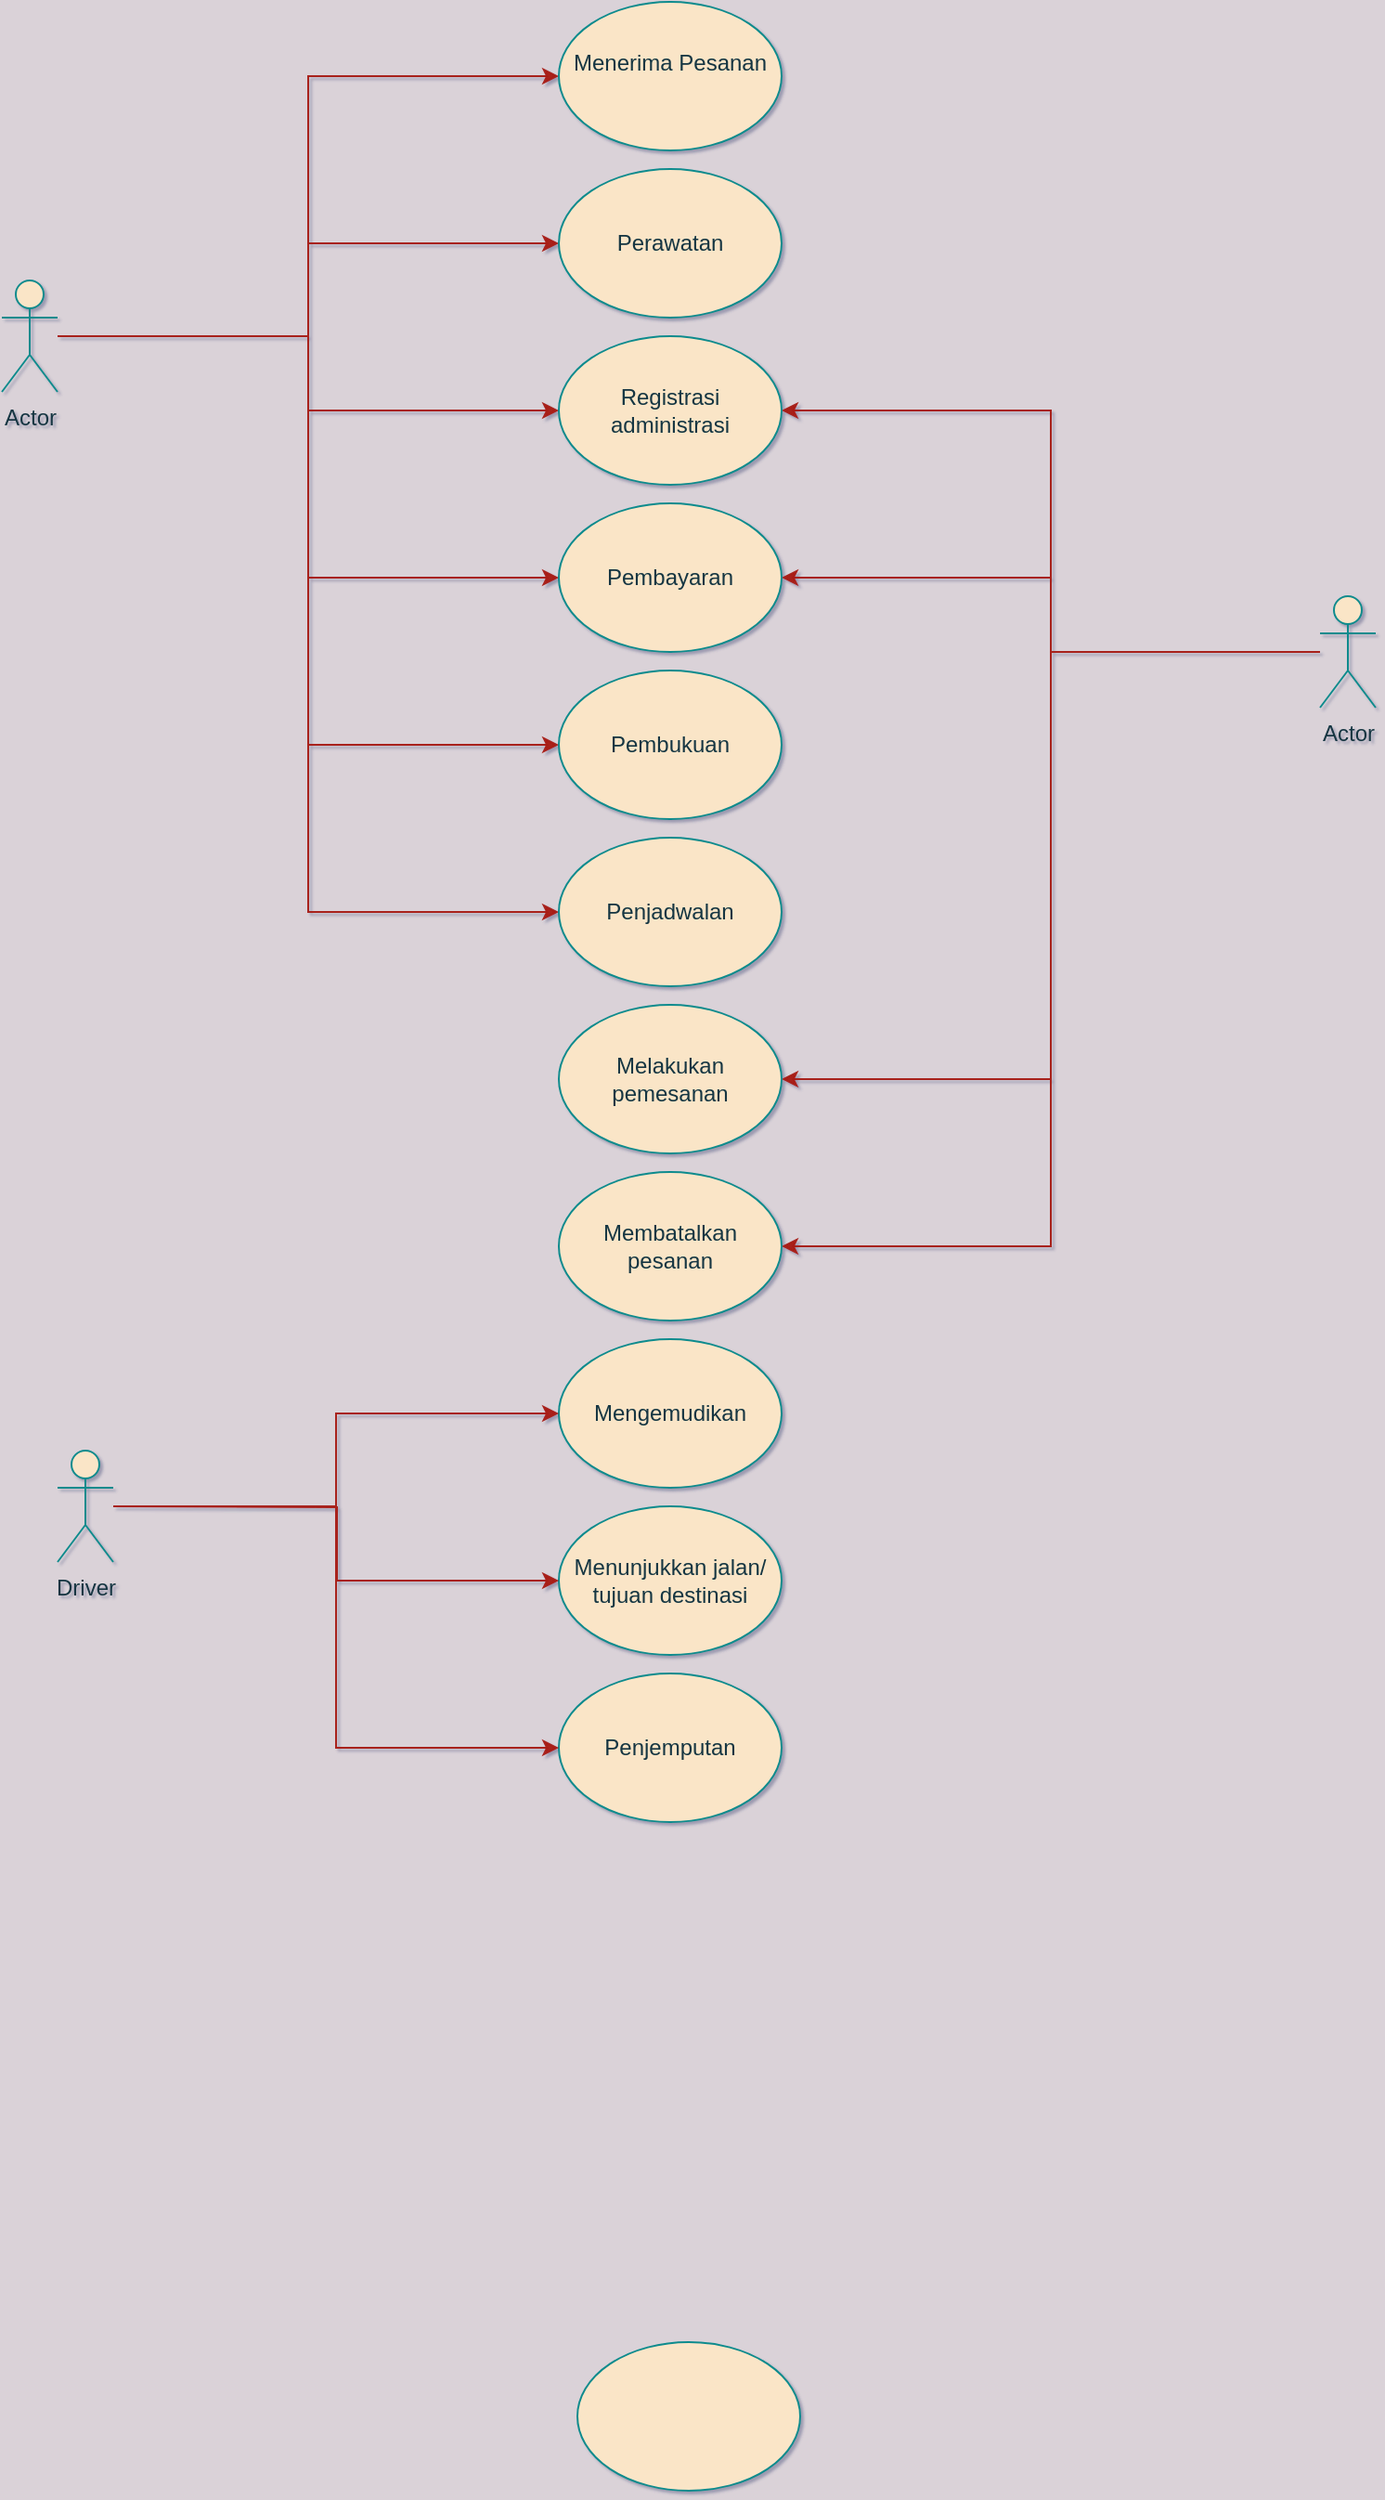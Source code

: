 <mxfile version="13.6.4" type="github">
  <diagram id="MFr_lGqoYieM62LE-nzS" name="Page-1">
    <mxGraphModel dx="868" dy="423" grid="1" gridSize="10" guides="1" tooltips="1" connect="1" arrows="1" fold="1" page="1" pageScale="1" pageWidth="850" pageHeight="1100" background="#DAD2D8" math="0" shadow="1">
      <root>
        <mxCell id="0" />
        <mxCell id="1" parent="0" />
        <mxCell id="A9R5nu_z_eYa3V--bHaD-24" style="edgeStyle=orthogonalEdgeStyle;rounded=0;orthogonalLoop=1;jettySize=auto;html=1;entryX=0;entryY=0.5;entryDx=0;entryDy=0;labelBackgroundColor=#DAD2D8;strokeColor=#A8201A;fontColor=#143642;" edge="1" parent="1" source="A9R5nu_z_eYa3V--bHaD-1" target="A9R5nu_z_eYa3V--bHaD-3">
          <mxGeometry relative="1" as="geometry" />
        </mxCell>
        <mxCell id="A9R5nu_z_eYa3V--bHaD-25" style="edgeStyle=orthogonalEdgeStyle;rounded=0;orthogonalLoop=1;jettySize=auto;html=1;entryX=0;entryY=0.5;entryDx=0;entryDy=0;labelBackgroundColor=#DAD2D8;strokeColor=#A8201A;fontColor=#143642;" edge="1" parent="1" source="A9R5nu_z_eYa3V--bHaD-1" target="A9R5nu_z_eYa3V--bHaD-4">
          <mxGeometry relative="1" as="geometry" />
        </mxCell>
        <mxCell id="A9R5nu_z_eYa3V--bHaD-26" style="edgeStyle=orthogonalEdgeStyle;rounded=0;orthogonalLoop=1;jettySize=auto;html=1;entryX=0;entryY=0.5;entryDx=0;entryDy=0;labelBackgroundColor=#DAD2D8;strokeColor=#A8201A;fontColor=#143642;" edge="1" parent="1" source="A9R5nu_z_eYa3V--bHaD-1" target="A9R5nu_z_eYa3V--bHaD-5">
          <mxGeometry relative="1" as="geometry" />
        </mxCell>
        <mxCell id="A9R5nu_z_eYa3V--bHaD-27" style="edgeStyle=orthogonalEdgeStyle;rounded=0;orthogonalLoop=1;jettySize=auto;html=1;entryX=0;entryY=0.5;entryDx=0;entryDy=0;labelBackgroundColor=#DAD2D8;strokeColor=#A8201A;fontColor=#143642;" edge="1" parent="1" source="A9R5nu_z_eYa3V--bHaD-1" target="A9R5nu_z_eYa3V--bHaD-6">
          <mxGeometry relative="1" as="geometry" />
        </mxCell>
        <mxCell id="A9R5nu_z_eYa3V--bHaD-28" style="edgeStyle=orthogonalEdgeStyle;rounded=0;orthogonalLoop=1;jettySize=auto;html=1;entryX=0;entryY=0.5;entryDx=0;entryDy=0;labelBackgroundColor=#DAD2D8;strokeColor=#A8201A;fontColor=#143642;" edge="1" parent="1" source="A9R5nu_z_eYa3V--bHaD-1" target="A9R5nu_z_eYa3V--bHaD-7">
          <mxGeometry relative="1" as="geometry" />
        </mxCell>
        <mxCell id="A9R5nu_z_eYa3V--bHaD-29" style="edgeStyle=orthogonalEdgeStyle;rounded=0;orthogonalLoop=1;jettySize=auto;html=1;entryX=0;entryY=0.5;entryDx=0;entryDy=0;labelBackgroundColor=#DAD2D8;strokeColor=#A8201A;fontColor=#143642;" edge="1" parent="1" source="A9R5nu_z_eYa3V--bHaD-1" target="A9R5nu_z_eYa3V--bHaD-8">
          <mxGeometry relative="1" as="geometry" />
        </mxCell>
        <mxCell id="A9R5nu_z_eYa3V--bHaD-1" value="Actor" style="shape=umlActor;verticalLabelPosition=bottom;verticalAlign=top;html=1;outlineConnect=0;fillColor=#FAE5C7;strokeColor=#0F8B8D;fontColor=#143642;" vertex="1" parent="1">
          <mxGeometry x="50" y="150" width="30" height="60" as="geometry" />
        </mxCell>
        <mxCell id="A9R5nu_z_eYa3V--bHaD-20" style="edgeStyle=orthogonalEdgeStyle;rounded=0;orthogonalLoop=1;jettySize=auto;html=1;entryX=1;entryY=0.5;entryDx=0;entryDy=0;labelBackgroundColor=#DAD2D8;strokeColor=#A8201A;fontColor=#143642;" edge="1" parent="1" source="A9R5nu_z_eYa3V--bHaD-2" target="A9R5nu_z_eYa3V--bHaD-6">
          <mxGeometry relative="1" as="geometry" />
        </mxCell>
        <mxCell id="A9R5nu_z_eYa3V--bHaD-21" style="edgeStyle=orthogonalEdgeStyle;rounded=0;orthogonalLoop=1;jettySize=auto;html=1;entryX=1;entryY=0.5;entryDx=0;entryDy=0;labelBackgroundColor=#DAD2D8;strokeColor=#A8201A;fontColor=#143642;" edge="1" parent="1" source="A9R5nu_z_eYa3V--bHaD-2" target="A9R5nu_z_eYa3V--bHaD-9">
          <mxGeometry relative="1" as="geometry" />
        </mxCell>
        <mxCell id="A9R5nu_z_eYa3V--bHaD-22" style="edgeStyle=orthogonalEdgeStyle;rounded=0;orthogonalLoop=1;jettySize=auto;html=1;entryX=1;entryY=0.5;entryDx=0;entryDy=0;labelBackgroundColor=#DAD2D8;strokeColor=#A8201A;fontColor=#143642;" edge="1" parent="1" source="A9R5nu_z_eYa3V--bHaD-2" target="A9R5nu_z_eYa3V--bHaD-14">
          <mxGeometry relative="1" as="geometry" />
        </mxCell>
        <mxCell id="A9R5nu_z_eYa3V--bHaD-23" style="edgeStyle=orthogonalEdgeStyle;rounded=0;orthogonalLoop=1;jettySize=auto;html=1;entryX=1;entryY=0.5;entryDx=0;entryDy=0;labelBackgroundColor=#DAD2D8;strokeColor=#A8201A;fontColor=#143642;" edge="1" parent="1" source="A9R5nu_z_eYa3V--bHaD-2" target="A9R5nu_z_eYa3V--bHaD-5">
          <mxGeometry relative="1" as="geometry" />
        </mxCell>
        <mxCell id="A9R5nu_z_eYa3V--bHaD-2" value="Actor" style="shape=umlActor;verticalLabelPosition=bottom;verticalAlign=top;html=1;outlineConnect=0;fillColor=#FAE5C7;strokeColor=#0F8B8D;fontColor=#143642;" vertex="1" parent="1">
          <mxGeometry x="760" y="320" width="30" height="60" as="geometry" />
        </mxCell>
        <mxCell id="A9R5nu_z_eYa3V--bHaD-3" value="&lt;div&gt;Menerima Pesanan&lt;/div&gt;&lt;div&gt;&lt;br&gt;&lt;/div&gt;" style="ellipse;whiteSpace=wrap;html=1;fillColor=#FAE5C7;strokeColor=#0F8B8D;fontColor=#143642;" vertex="1" parent="1">
          <mxGeometry x="350" width="120" height="80" as="geometry" />
        </mxCell>
        <mxCell id="A9R5nu_z_eYa3V--bHaD-4" value="Perawatan" style="ellipse;whiteSpace=wrap;html=1;fillColor=#FAE5C7;strokeColor=#0F8B8D;fontColor=#143642;" vertex="1" parent="1">
          <mxGeometry x="350" y="90" width="120" height="80" as="geometry" />
        </mxCell>
        <mxCell id="A9R5nu_z_eYa3V--bHaD-5" value="Registrasi administrasi" style="ellipse;whiteSpace=wrap;html=1;fillColor=#FAE5C7;strokeColor=#0F8B8D;fontColor=#143642;" vertex="1" parent="1">
          <mxGeometry x="350" y="180" width="120" height="80" as="geometry" />
        </mxCell>
        <mxCell id="A9R5nu_z_eYa3V--bHaD-6" value="Pembayaran" style="ellipse;whiteSpace=wrap;html=1;fillColor=#FAE5C7;strokeColor=#0F8B8D;fontColor=#143642;" vertex="1" parent="1">
          <mxGeometry x="350" y="270" width="120" height="80" as="geometry" />
        </mxCell>
        <mxCell id="A9R5nu_z_eYa3V--bHaD-7" value="Pembukuan" style="ellipse;whiteSpace=wrap;html=1;fillColor=#FAE5C7;strokeColor=#0F8B8D;fontColor=#143642;" vertex="1" parent="1">
          <mxGeometry x="350" y="360" width="120" height="80" as="geometry" />
        </mxCell>
        <mxCell id="A9R5nu_z_eYa3V--bHaD-8" value="Penjadwalan" style="ellipse;whiteSpace=wrap;html=1;fillColor=#FAE5C7;strokeColor=#0F8B8D;fontColor=#143642;" vertex="1" parent="1">
          <mxGeometry x="350" y="450" width="120" height="80" as="geometry" />
        </mxCell>
        <mxCell id="A9R5nu_z_eYa3V--bHaD-9" value="Melakukan pemesanan" style="ellipse;whiteSpace=wrap;html=1;fillColor=#FAE5C7;strokeColor=#0F8B8D;fontColor=#143642;" vertex="1" parent="1">
          <mxGeometry x="350" y="540" width="120" height="80" as="geometry" />
        </mxCell>
        <mxCell id="A9R5nu_z_eYa3V--bHaD-10" value="Penjemputan" style="ellipse;whiteSpace=wrap;html=1;fillColor=#FAE5C7;strokeColor=#0F8B8D;fontColor=#143642;" vertex="1" parent="1">
          <mxGeometry x="350" y="900" width="120" height="80" as="geometry" />
        </mxCell>
        <mxCell id="A9R5nu_z_eYa3V--bHaD-11" value="" style="ellipse;whiteSpace=wrap;html=1;fillColor=#FAE5C7;strokeColor=#0F8B8D;fontColor=#143642;" vertex="1" parent="1">
          <mxGeometry x="360" y="1260" width="120" height="80" as="geometry" />
        </mxCell>
        <mxCell id="A9R5nu_z_eYa3V--bHaD-12" value="Menunjukkan jalan/ tujuan destinasi" style="ellipse;whiteSpace=wrap;html=1;fillColor=#FAE5C7;strokeColor=#0F8B8D;fontColor=#143642;" vertex="1" parent="1">
          <mxGeometry x="350" y="810" width="120" height="80" as="geometry" />
        </mxCell>
        <mxCell id="A9R5nu_z_eYa3V--bHaD-13" value="Mengemudikan" style="ellipse;whiteSpace=wrap;html=1;fillColor=#FAE5C7;strokeColor=#0F8B8D;fontColor=#143642;" vertex="1" parent="1">
          <mxGeometry x="350" y="720" width="120" height="80" as="geometry" />
        </mxCell>
        <mxCell id="A9R5nu_z_eYa3V--bHaD-14" value="Membatalkan pesanan" style="ellipse;whiteSpace=wrap;html=1;fillColor=#FAE5C7;strokeColor=#0F8B8D;fontColor=#143642;" vertex="1" parent="1">
          <mxGeometry x="350" y="630" width="120" height="80" as="geometry" />
        </mxCell>
        <mxCell id="A9R5nu_z_eYa3V--bHaD-17" style="edgeStyle=orthogonalEdgeStyle;rounded=0;orthogonalLoop=1;jettySize=auto;html=1;entryX=0;entryY=0.5;entryDx=0;entryDy=0;labelBackgroundColor=#DAD2D8;strokeColor=#A8201A;fontColor=#143642;" edge="1" parent="1" source="A9R5nu_z_eYa3V--bHaD-15" target="A9R5nu_z_eYa3V--bHaD-13">
          <mxGeometry relative="1" as="geometry" />
        </mxCell>
        <mxCell id="A9R5nu_z_eYa3V--bHaD-18" style="edgeStyle=orthogonalEdgeStyle;rounded=0;orthogonalLoop=1;jettySize=auto;html=1;entryX=0;entryY=0.5;entryDx=0;entryDy=0;labelBackgroundColor=#DAD2D8;strokeColor=#A8201A;fontColor=#143642;" edge="1" parent="1" target="A9R5nu_z_eYa3V--bHaD-12">
          <mxGeometry relative="1" as="geometry">
            <mxPoint x="110" y="810" as="sourcePoint" />
          </mxGeometry>
        </mxCell>
        <mxCell id="A9R5nu_z_eYa3V--bHaD-19" style="edgeStyle=orthogonalEdgeStyle;rounded=0;orthogonalLoop=1;jettySize=auto;html=1;entryX=0;entryY=0.5;entryDx=0;entryDy=0;labelBackgroundColor=#DAD2D8;strokeColor=#A8201A;fontColor=#143642;" edge="1" parent="1" source="A9R5nu_z_eYa3V--bHaD-15" target="A9R5nu_z_eYa3V--bHaD-10">
          <mxGeometry relative="1" as="geometry" />
        </mxCell>
        <mxCell id="A9R5nu_z_eYa3V--bHaD-15" value="&lt;div&gt;Driver&lt;/div&gt;&lt;div&gt;&lt;br&gt;&lt;/div&gt;" style="shape=umlActor;verticalLabelPosition=bottom;verticalAlign=top;html=1;outlineConnect=0;fillColor=#FAE5C7;strokeColor=#0F8B8D;fontColor=#143642;" vertex="1" parent="1">
          <mxGeometry x="80" y="780" width="30" height="60" as="geometry" />
        </mxCell>
      </root>
    </mxGraphModel>
  </diagram>
</mxfile>
